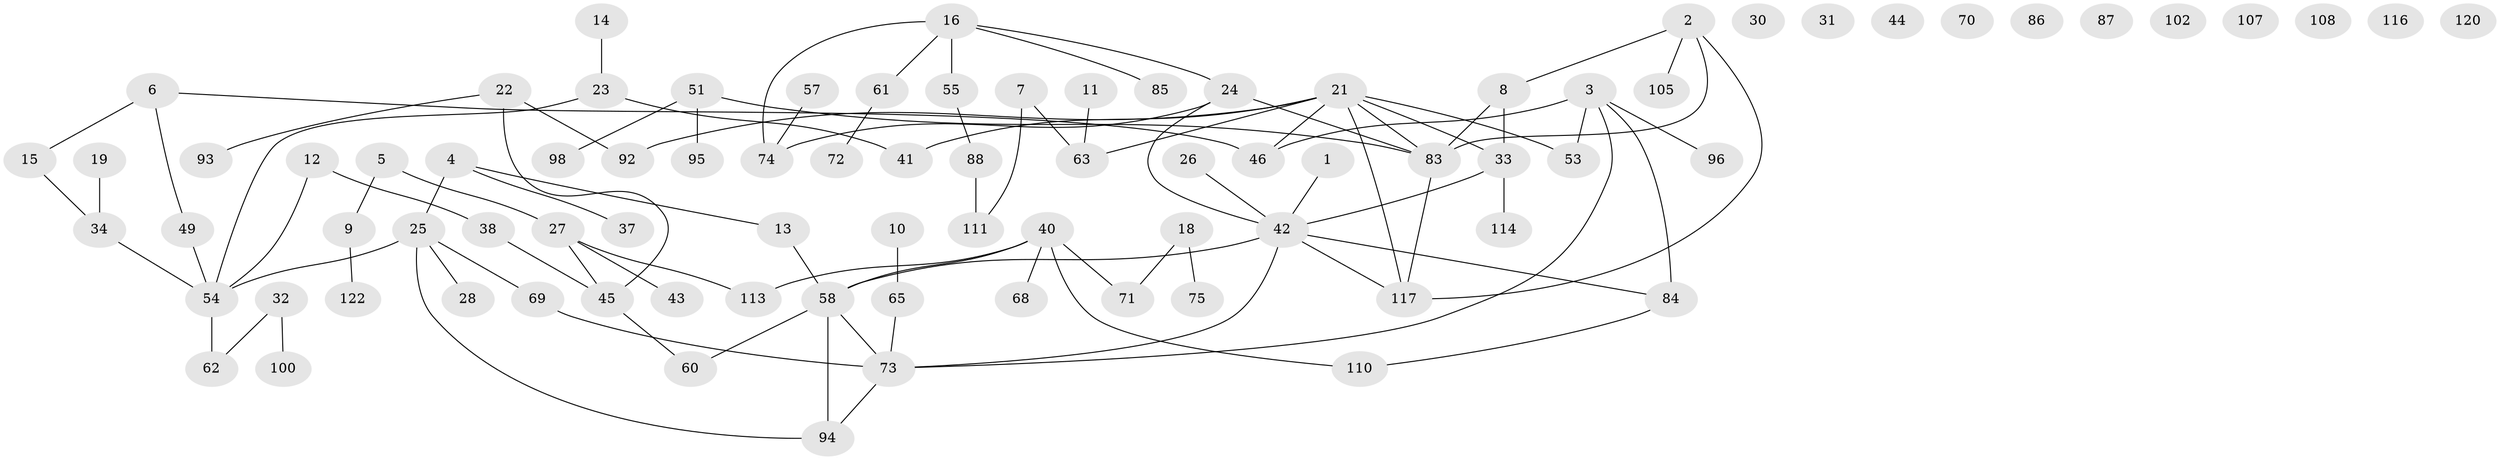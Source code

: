 // Generated by graph-tools (version 1.1) at 2025/23/03/03/25 07:23:27]
// undirected, 85 vertices, 95 edges
graph export_dot {
graph [start="1"]
  node [color=gray90,style=filled];
  1;
  2 [super="+78"];
  3 [super="+39"];
  4 [super="+20"];
  5;
  6 [super="+50"];
  7 [super="+17"];
  8 [super="+115"];
  9;
  10;
  11 [super="+35"];
  12 [super="+109"];
  13 [super="+101"];
  14;
  15 [super="+29"];
  16 [super="+123"];
  18 [super="+36"];
  19;
  21 [super="+56"];
  22 [super="+90"];
  23 [super="+59"];
  24;
  25 [super="+99"];
  26 [super="+52"];
  27 [super="+121"];
  28;
  30;
  31;
  32 [super="+67"];
  33 [super="+64"];
  34;
  37 [super="+48"];
  38 [super="+79"];
  40 [super="+118"];
  41 [super="+77"];
  42 [super="+80"];
  43 [super="+47"];
  44;
  45 [super="+82"];
  46;
  49;
  51;
  53;
  54 [super="+76"];
  55;
  57;
  58 [super="+89"];
  60;
  61 [super="+91"];
  62 [super="+66"];
  63;
  65;
  68;
  69 [super="+106"];
  70;
  71 [super="+81"];
  72;
  73 [super="+119"];
  74;
  75;
  83 [super="+103"];
  84 [super="+97"];
  85;
  86;
  87;
  88;
  92;
  93 [super="+104"];
  94;
  95;
  96;
  98;
  100;
  102;
  105;
  107;
  108;
  110 [super="+112"];
  111;
  113;
  114;
  116;
  117;
  120;
  122;
  1 -- 42;
  2 -- 117;
  2 -- 8;
  2 -- 105;
  2 -- 83;
  3 -- 46;
  3 -- 96;
  3 -- 53;
  3 -- 84;
  3 -- 73;
  4 -- 37;
  4 -- 25;
  4 -- 13;
  5 -- 9;
  5 -- 27;
  6 -- 49;
  6 -- 15;
  6 -- 46;
  7 -- 111;
  7 -- 63;
  8 -- 83;
  8 -- 33;
  9 -- 122;
  10 -- 65;
  11 -- 63;
  12 -- 38;
  12 -- 54;
  13 -- 58;
  14 -- 23;
  15 -- 34;
  16 -- 24;
  16 -- 55;
  16 -- 74;
  16 -- 85;
  16 -- 61;
  18 -- 75;
  18 -- 71;
  19 -- 34;
  21 -- 41;
  21 -- 53;
  21 -- 92;
  21 -- 83;
  21 -- 33;
  21 -- 117;
  21 -- 46;
  21 -- 63;
  22 -- 92;
  22 -- 93;
  22 -- 45;
  23 -- 41;
  23 -- 54;
  24 -- 74;
  24 -- 83;
  24 -- 42;
  25 -- 94;
  25 -- 28;
  25 -- 54;
  25 -- 69;
  26 -- 42;
  27 -- 113;
  27 -- 45;
  27 -- 43;
  32 -- 100;
  32 -- 62;
  33 -- 114;
  33 -- 42;
  34 -- 54;
  38 -- 45;
  40 -- 58;
  40 -- 68;
  40 -- 113;
  40 -- 71;
  40 -- 110;
  42 -- 58;
  42 -- 117;
  42 -- 84;
  42 -- 73;
  45 -- 60;
  49 -- 54;
  51 -- 83;
  51 -- 95;
  51 -- 98;
  54 -- 62;
  55 -- 88;
  57 -- 74;
  58 -- 60;
  58 -- 94;
  58 -- 73;
  61 -- 72;
  65 -- 73;
  69 -- 73;
  73 -- 94;
  83 -- 117;
  84 -- 110;
  88 -- 111;
}
